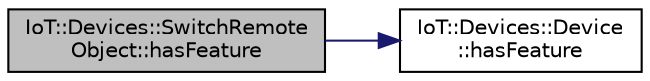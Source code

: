 digraph "IoT::Devices::SwitchRemoteObject::hasFeature"
{
 // LATEX_PDF_SIZE
  edge [fontname="Helvetica",fontsize="10",labelfontname="Helvetica",labelfontsize="10"];
  node [fontname="Helvetica",fontsize="10",shape=record];
  rankdir="LR";
  Node1 [label="IoT::Devices::SwitchRemote\lObject::hasFeature",height=0.2,width=0.4,color="black", fillcolor="grey75", style="filled", fontcolor="black",tooltip="Returns the target state of the Switch."];
  Node1 -> Node2 [color="midnightblue",fontsize="10",style="solid"];
  Node2 [label="IoT::Devices::Device\l::hasFeature",height=0.2,width=0.4,color="black", fillcolor="white", style="filled",URL="$classIoT_1_1Devices_1_1Device.html#a87a0c94f8dc079d50182d59d96e9dbc9",tooltip=" "];
}
